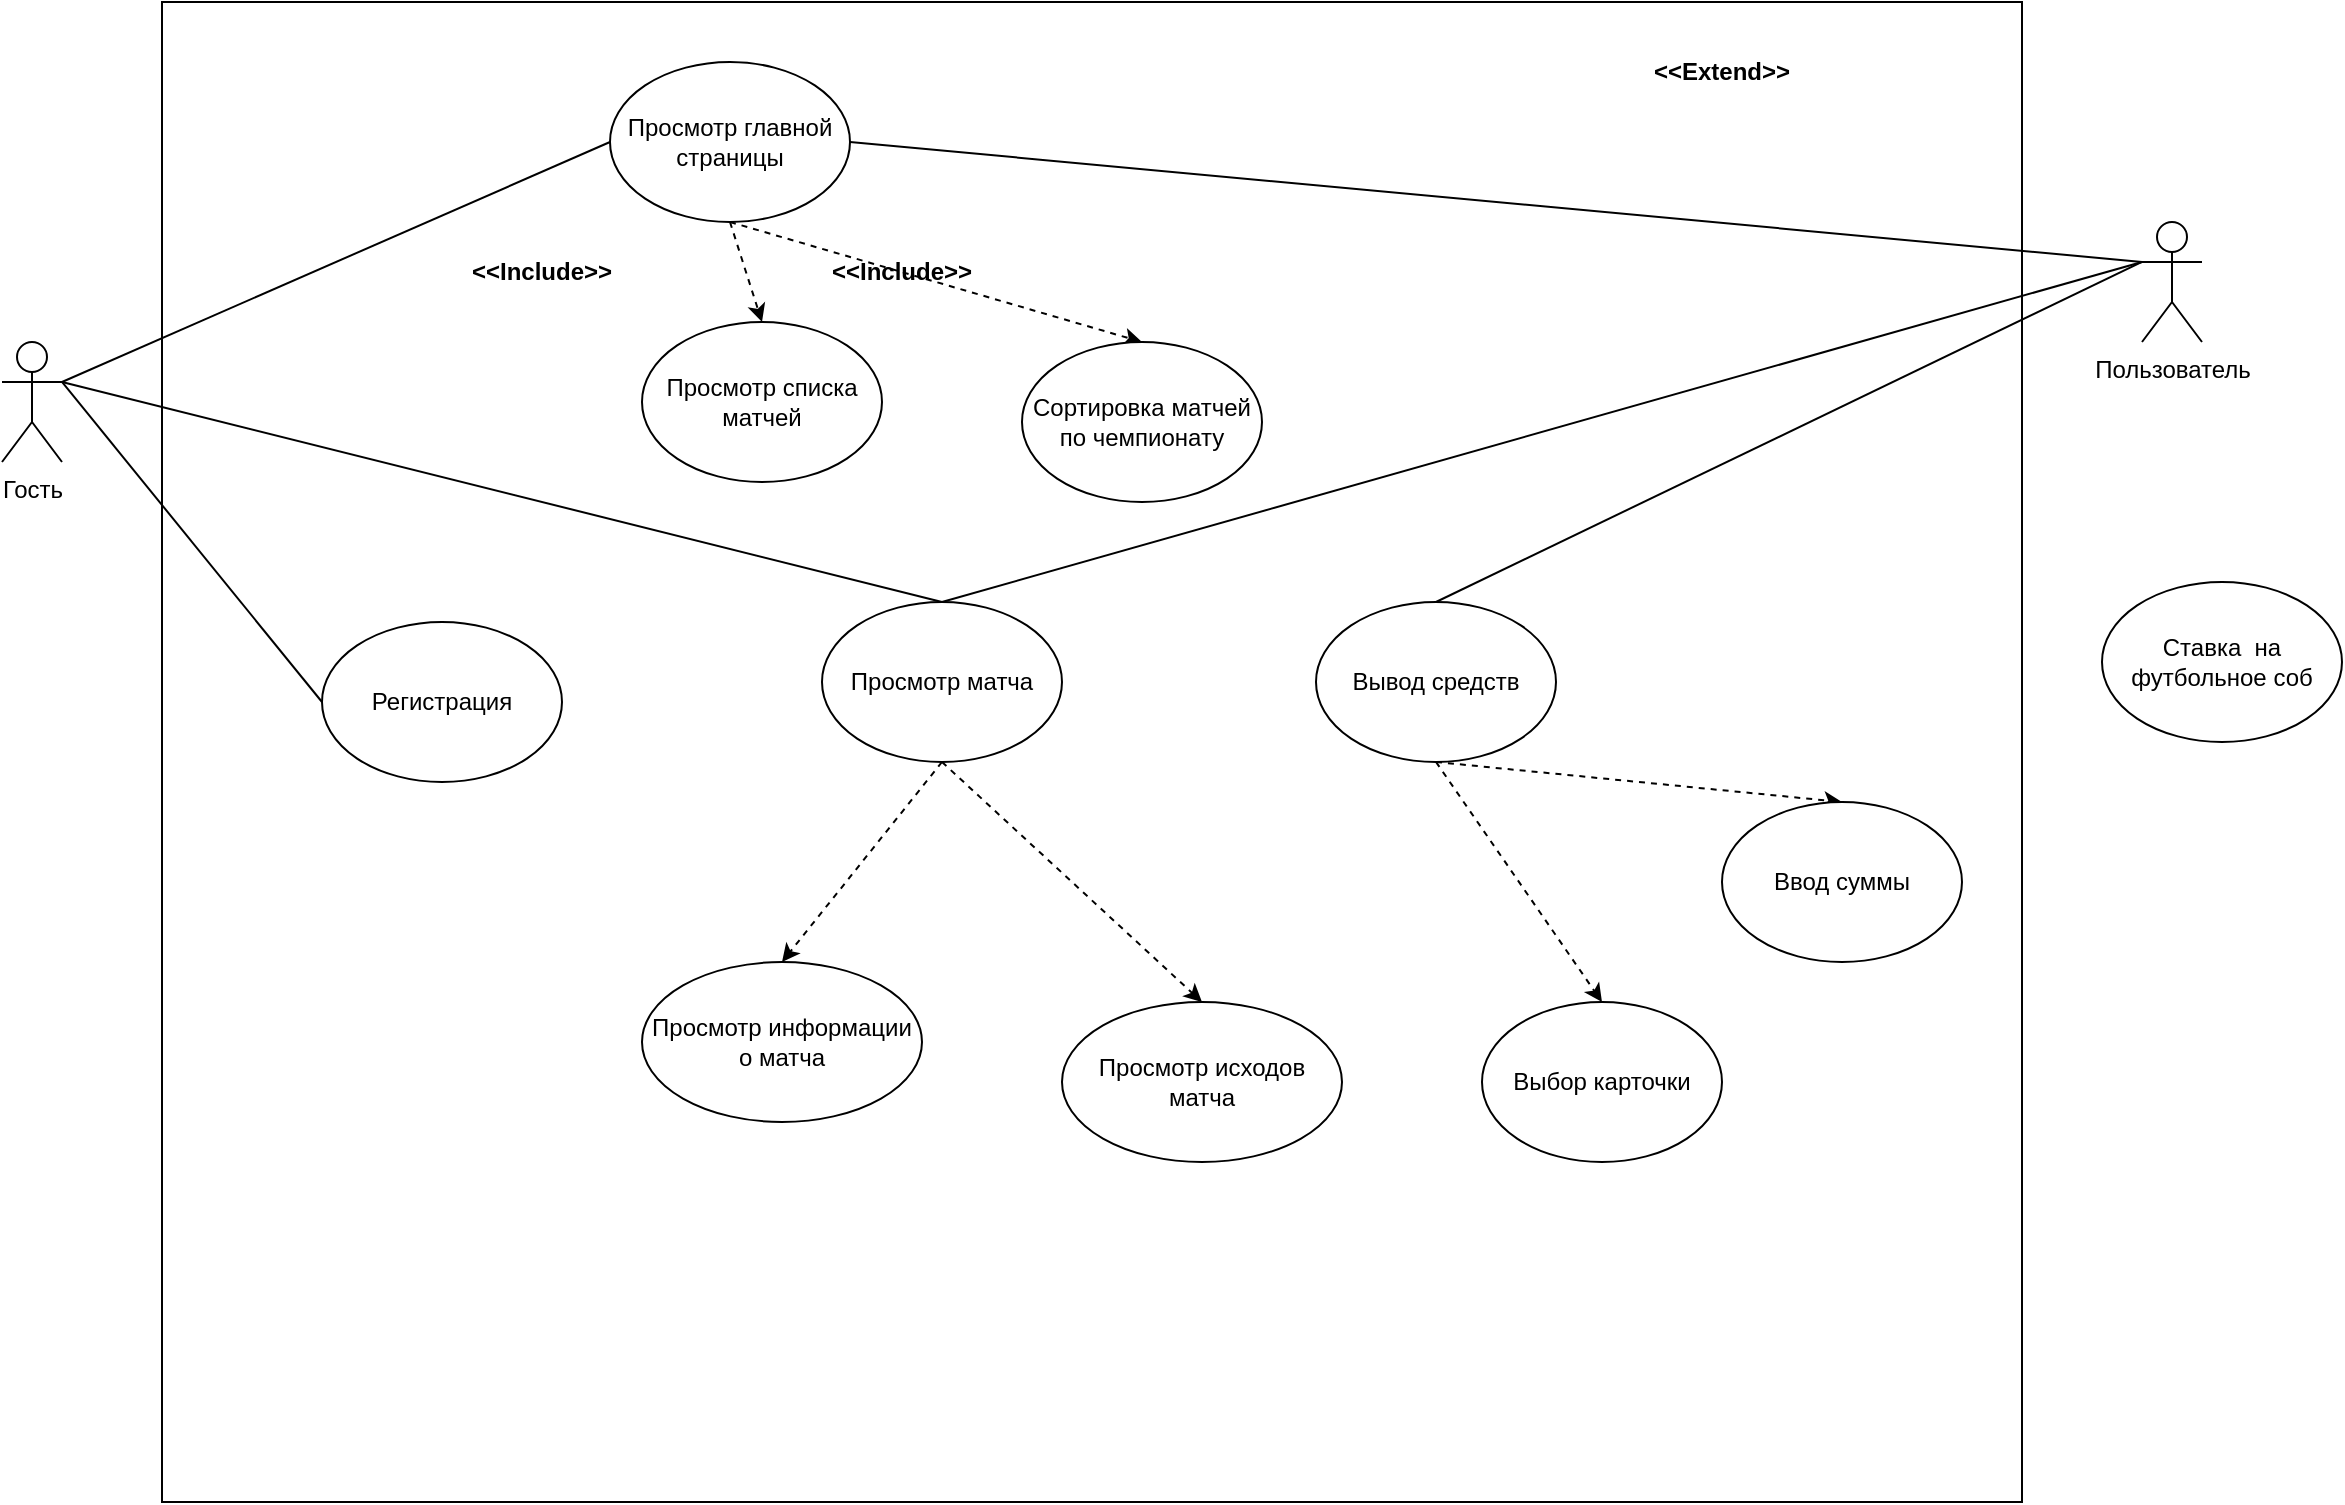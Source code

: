 <mxfile version="21.3.2" type="device">
  <diagram name="Страница 1" id="tVgeZWkYKlaw_8E8odH9">
    <mxGraphModel dx="1750" dy="915" grid="1" gridSize="10" guides="1" tooltips="1" connect="1" arrows="1" fold="1" page="1" pageScale="1" pageWidth="827" pageHeight="1169" math="0" shadow="0">
      <root>
        <mxCell id="0" />
        <mxCell id="1" parent="0" />
        <mxCell id="HiJhC1T0QdqurPIO2EMY-2" value="" style="rounded=0;whiteSpace=wrap;html=1;" vertex="1" parent="1">
          <mxGeometry x="130" y="30" width="930" height="750" as="geometry" />
        </mxCell>
        <mxCell id="HiJhC1T0QdqurPIO2EMY-14" style="rounded=0;orthogonalLoop=1;jettySize=auto;html=1;exitX=1;exitY=0.333;exitDx=0;exitDy=0;exitPerimeter=0;entryX=0;entryY=0.5;entryDx=0;entryDy=0;startArrow=none;startFill=0;endArrow=none;endFill=0;" edge="1" parent="1" source="HiJhC1T0QdqurPIO2EMY-1" target="HiJhC1T0QdqurPIO2EMY-5">
          <mxGeometry relative="1" as="geometry" />
        </mxCell>
        <mxCell id="HiJhC1T0QdqurPIO2EMY-22" style="rounded=0;orthogonalLoop=1;jettySize=auto;html=1;exitX=1;exitY=0.333;exitDx=0;exitDy=0;exitPerimeter=0;entryX=0.5;entryY=0;entryDx=0;entryDy=0;endArrow=none;endFill=0;" edge="1" parent="1" source="HiJhC1T0QdqurPIO2EMY-1" target="HiJhC1T0QdqurPIO2EMY-17">
          <mxGeometry relative="1" as="geometry" />
        </mxCell>
        <mxCell id="HiJhC1T0QdqurPIO2EMY-1" value="Гость" style="shape=umlActor;verticalLabelPosition=bottom;verticalAlign=top;html=1;outlineConnect=0;" vertex="1" parent="1">
          <mxGeometry x="50" y="200" width="30" height="60" as="geometry" />
        </mxCell>
        <mxCell id="HiJhC1T0QdqurPIO2EMY-13" style="rounded=0;orthogonalLoop=1;jettySize=auto;html=1;exitX=0;exitY=0.333;exitDx=0;exitDy=0;exitPerimeter=0;entryX=1;entryY=0.5;entryDx=0;entryDy=0;endArrow=none;endFill=0;" edge="1" parent="1" source="HiJhC1T0QdqurPIO2EMY-4" target="HiJhC1T0QdqurPIO2EMY-5">
          <mxGeometry relative="1" as="geometry" />
        </mxCell>
        <mxCell id="HiJhC1T0QdqurPIO2EMY-23" style="rounded=0;orthogonalLoop=1;jettySize=auto;html=1;exitX=0;exitY=0.333;exitDx=0;exitDy=0;exitPerimeter=0;entryX=0.5;entryY=0;entryDx=0;entryDy=0;endArrow=none;endFill=0;" edge="1" parent="1" source="HiJhC1T0QdqurPIO2EMY-4" target="HiJhC1T0QdqurPIO2EMY-17">
          <mxGeometry relative="1" as="geometry" />
        </mxCell>
        <mxCell id="HiJhC1T0QdqurPIO2EMY-4" value="Пользователь&lt;br&gt;" style="shape=umlActor;verticalLabelPosition=bottom;verticalAlign=top;html=1;outlineConnect=0;" vertex="1" parent="1">
          <mxGeometry x="1120" y="140" width="30" height="60" as="geometry" />
        </mxCell>
        <mxCell id="HiJhC1T0QdqurPIO2EMY-8" style="rounded=0;orthogonalLoop=1;jettySize=auto;html=1;exitX=0.5;exitY=1;exitDx=0;exitDy=0;entryX=0.5;entryY=0;entryDx=0;entryDy=0;dashed=1;" edge="1" parent="1" source="HiJhC1T0QdqurPIO2EMY-5" target="HiJhC1T0QdqurPIO2EMY-6">
          <mxGeometry relative="1" as="geometry" />
        </mxCell>
        <mxCell id="HiJhC1T0QdqurPIO2EMY-11" style="rounded=0;orthogonalLoop=1;jettySize=auto;html=1;exitX=0.5;exitY=1;exitDx=0;exitDy=0;entryX=0.5;entryY=0;entryDx=0;entryDy=0;dashed=1;" edge="1" parent="1" source="HiJhC1T0QdqurPIO2EMY-5" target="HiJhC1T0QdqurPIO2EMY-7">
          <mxGeometry relative="1" as="geometry" />
        </mxCell>
        <mxCell id="HiJhC1T0QdqurPIO2EMY-5" value="Просмотр главной страницы" style="ellipse;whiteSpace=wrap;html=1;" vertex="1" parent="1">
          <mxGeometry x="354" y="60" width="120" height="80" as="geometry" />
        </mxCell>
        <mxCell id="HiJhC1T0QdqurPIO2EMY-6" value="Просмотр списка матчей" style="ellipse;whiteSpace=wrap;html=1;" vertex="1" parent="1">
          <mxGeometry x="370" y="190" width="120" height="80" as="geometry" />
        </mxCell>
        <mxCell id="HiJhC1T0QdqurPIO2EMY-7" value="Сортировка матчей по чемпионату" style="ellipse;whiteSpace=wrap;html=1;" vertex="1" parent="1">
          <mxGeometry x="560" y="200" width="120" height="80" as="geometry" />
        </mxCell>
        <mxCell id="HiJhC1T0QdqurPIO2EMY-9" value="&amp;lt;&amp;lt;Include&amp;gt;&amp;gt;" style="text;html=1;strokeColor=none;fillColor=none;align=center;verticalAlign=middle;whiteSpace=wrap;rounded=0;fontStyle=1" vertex="1" parent="1">
          <mxGeometry x="290" y="150" width="60" height="30" as="geometry" />
        </mxCell>
        <mxCell id="HiJhC1T0QdqurPIO2EMY-10" value="&amp;lt;&amp;lt;Extend&amp;gt;&amp;gt;" style="text;html=1;strokeColor=none;fillColor=none;align=center;verticalAlign=middle;whiteSpace=wrap;rounded=0;fontStyle=1" vertex="1" parent="1">
          <mxGeometry x="880" y="50" width="60" height="30" as="geometry" />
        </mxCell>
        <mxCell id="HiJhC1T0QdqurPIO2EMY-12" value="&amp;lt;&amp;lt;Include&amp;gt;&amp;gt;" style="text;html=1;strokeColor=none;fillColor=none;align=center;verticalAlign=middle;whiteSpace=wrap;rounded=0;fontStyle=1" vertex="1" parent="1">
          <mxGeometry x="470" y="150" width="60" height="30" as="geometry" />
        </mxCell>
        <mxCell id="HiJhC1T0QdqurPIO2EMY-16" style="rounded=0;orthogonalLoop=1;jettySize=auto;html=1;exitX=0;exitY=0.5;exitDx=0;exitDy=0;entryX=1;entryY=0.333;entryDx=0;entryDy=0;entryPerimeter=0;endArrow=none;endFill=0;" edge="1" parent="1" source="HiJhC1T0QdqurPIO2EMY-15" target="HiJhC1T0QdqurPIO2EMY-1">
          <mxGeometry relative="1" as="geometry" />
        </mxCell>
        <mxCell id="HiJhC1T0QdqurPIO2EMY-15" value="Регистрация" style="ellipse;whiteSpace=wrap;html=1;" vertex="1" parent="1">
          <mxGeometry x="210" y="340" width="120" height="80" as="geometry" />
        </mxCell>
        <mxCell id="HiJhC1T0QdqurPIO2EMY-20" style="rounded=0;orthogonalLoop=1;jettySize=auto;html=1;exitX=0.5;exitY=1;exitDx=0;exitDy=0;entryX=0.5;entryY=0;entryDx=0;entryDy=0;dashed=1;" edge="1" parent="1" source="HiJhC1T0QdqurPIO2EMY-17" target="HiJhC1T0QdqurPIO2EMY-18">
          <mxGeometry relative="1" as="geometry" />
        </mxCell>
        <mxCell id="HiJhC1T0QdqurPIO2EMY-21" style="rounded=0;orthogonalLoop=1;jettySize=auto;html=1;exitX=0.5;exitY=1;exitDx=0;exitDy=0;entryX=0.5;entryY=0;entryDx=0;entryDy=0;dashed=1;fontFamily=Helvetica;" edge="1" parent="1" source="HiJhC1T0QdqurPIO2EMY-17" target="HiJhC1T0QdqurPIO2EMY-19">
          <mxGeometry relative="1" as="geometry" />
        </mxCell>
        <mxCell id="HiJhC1T0QdqurPIO2EMY-17" value="Просмотр матча" style="ellipse;whiteSpace=wrap;html=1;" vertex="1" parent="1">
          <mxGeometry x="460" y="330" width="120" height="80" as="geometry" />
        </mxCell>
        <mxCell id="HiJhC1T0QdqurPIO2EMY-18" value="Просмотр информации о матча" style="ellipse;whiteSpace=wrap;html=1;" vertex="1" parent="1">
          <mxGeometry x="370" y="510" width="140" height="80" as="geometry" />
        </mxCell>
        <mxCell id="HiJhC1T0QdqurPIO2EMY-19" value="Просмотр исходов матча" style="ellipse;whiteSpace=wrap;html=1;" vertex="1" parent="1">
          <mxGeometry x="580" y="530" width="140" height="80" as="geometry" />
        </mxCell>
        <mxCell id="HiJhC1T0QdqurPIO2EMY-27" style="rounded=0;orthogonalLoop=1;jettySize=auto;html=1;exitX=0.5;exitY=1;exitDx=0;exitDy=0;entryX=0.5;entryY=0;entryDx=0;entryDy=0;endArrow=classic;endFill=1;dashed=1;" edge="1" parent="1" source="HiJhC1T0QdqurPIO2EMY-24" target="HiJhC1T0QdqurPIO2EMY-25">
          <mxGeometry relative="1" as="geometry" />
        </mxCell>
        <mxCell id="HiJhC1T0QdqurPIO2EMY-28" style="rounded=0;orthogonalLoop=1;jettySize=auto;html=1;exitX=0.5;exitY=1;exitDx=0;exitDy=0;entryX=0.5;entryY=0;entryDx=0;entryDy=0;endArrow=classic;endFill=1;dashed=1;" edge="1" parent="1" source="HiJhC1T0QdqurPIO2EMY-24" target="HiJhC1T0QdqurPIO2EMY-26">
          <mxGeometry relative="1" as="geometry" />
        </mxCell>
        <mxCell id="HiJhC1T0QdqurPIO2EMY-29" style="rounded=0;orthogonalLoop=1;jettySize=auto;html=1;exitX=0.5;exitY=0;exitDx=0;exitDy=0;entryX=0;entryY=0.333;entryDx=0;entryDy=0;entryPerimeter=0;endArrow=none;endFill=0;" edge="1" parent="1" source="HiJhC1T0QdqurPIO2EMY-24" target="HiJhC1T0QdqurPIO2EMY-4">
          <mxGeometry relative="1" as="geometry" />
        </mxCell>
        <mxCell id="HiJhC1T0QdqurPIO2EMY-24" value="Вывод средств" style="ellipse;whiteSpace=wrap;html=1;" vertex="1" parent="1">
          <mxGeometry x="707" y="330" width="120" height="80" as="geometry" />
        </mxCell>
        <mxCell id="HiJhC1T0QdqurPIO2EMY-25" value="Выбор карточки" style="ellipse;whiteSpace=wrap;html=1;" vertex="1" parent="1">
          <mxGeometry x="790" y="530" width="120" height="80" as="geometry" />
        </mxCell>
        <mxCell id="HiJhC1T0QdqurPIO2EMY-26" value="Ввод суммы" style="ellipse;whiteSpace=wrap;html=1;" vertex="1" parent="1">
          <mxGeometry x="910" y="430" width="120" height="80" as="geometry" />
        </mxCell>
        <mxCell id="HiJhC1T0QdqurPIO2EMY-30" value="Ставка&amp;nbsp; на футбольное соб" style="ellipse;whiteSpace=wrap;html=1;" vertex="1" parent="1">
          <mxGeometry x="1100" y="320" width="120" height="80" as="geometry" />
        </mxCell>
      </root>
    </mxGraphModel>
  </diagram>
</mxfile>
